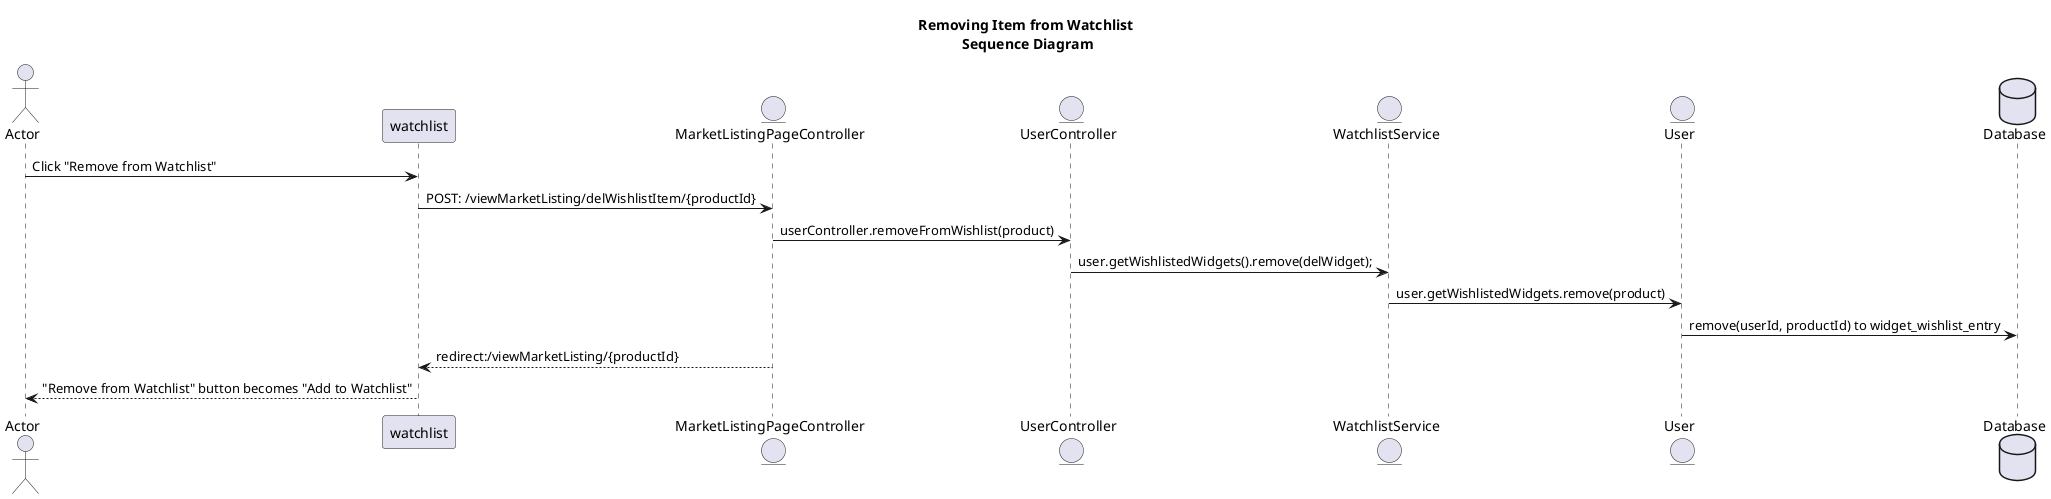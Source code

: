 @startuml

title          Removing Item from Watchlist \nSequence Diagram

actor          Actor                            as actor
participant    watchlist                        as watchlist
entity         MarketListingPageController      as marketListController
entity         UserController                   as userController
entity         WatchlistService                 as watchlistService
entity         User                             as user
database       Database                         as database

actor                  ->     watchlist               : Click "Remove from Watchlist"
watchlist              ->     marketListController    : POST: /viewMarketListing/delWishlistItem/{productId}
marketListController   ->     userController          : userController.removeFromWishlist(product)
userController         ->     watchlistService        : user.getWishlistedWidgets().remove(delWidget);
watchlistService       ->     user                    : user.getWishlistedWidgets.remove(product)
user                   ->     database                : remove(userId, productId) to widget_wishlist_entry
marketListController   -->    watchlist               : redirect:/viewMarketListing/{productId}
watchlist              -->    actor                   : "Remove from Watchlist" button becomes "Add to Watchlist"

@enduml